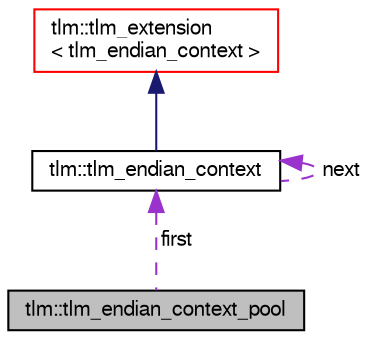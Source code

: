 digraph "tlm::tlm_endian_context_pool"
{
  edge [fontname="FreeSans",fontsize="10",labelfontname="FreeSans",labelfontsize="10"];
  node [fontname="FreeSans",fontsize="10",shape=record];
  Node1 [label="tlm::tlm_endian_context_pool",height=0.2,width=0.4,color="black", fillcolor="grey75", style="filled", fontcolor="black"];
  Node2 -> Node1 [dir="back",color="darkorchid3",fontsize="10",style="dashed",label=" first" ,fontname="FreeSans"];
  Node2 [label="tlm::tlm_endian_context",height=0.2,width=0.4,color="black", fillcolor="white", style="filled",URL="$a02467.html"];
  Node3 -> Node2 [dir="back",color="midnightblue",fontsize="10",style="solid",fontname="FreeSans"];
  Node3 [label="tlm::tlm_extension\l\< tlm_endian_context \>",height=0.2,width=0.4,color="red", fillcolor="white", style="filled",URL="$a02483.html"];
  Node2 -> Node2 [dir="back",color="darkorchid3",fontsize="10",style="dashed",label=" next" ,fontname="FreeSans"];
}
